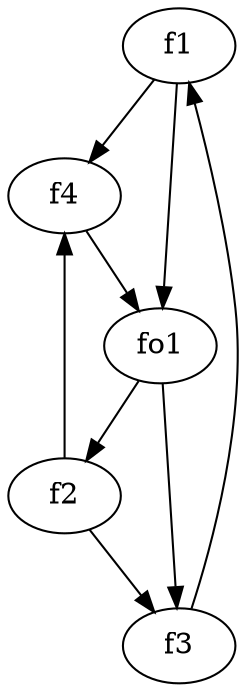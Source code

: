 strict digraph  {
f1;
f2;
f3;
f4;
fo1;
f1 -> fo1  [weight=2];
f1 -> f4  [weight=2];
f2 -> f3  [weight=2];
f2 -> f4  [weight=2];
f3 -> f1  [weight=2];
f4 -> fo1  [weight=2];
fo1 -> f2  [weight=2];
fo1 -> f3  [weight=2];
}
